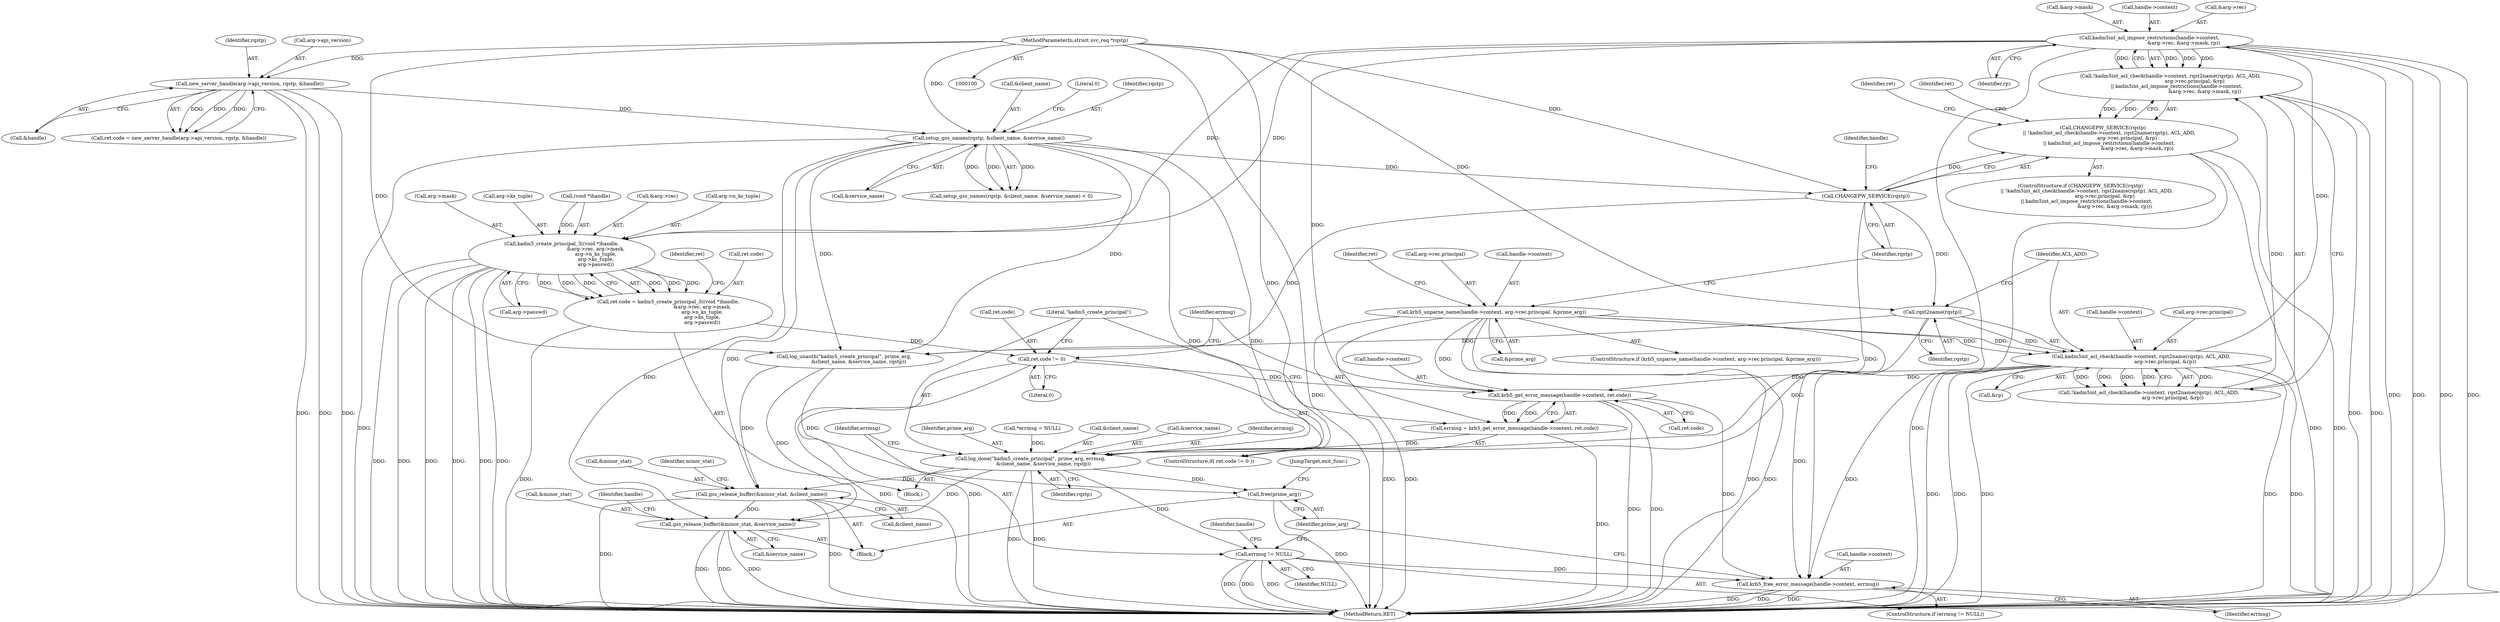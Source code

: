digraph "0_krb5_83ed75feba32e46f736fcce0d96a0445f29b96c2_4@pointer" {
"1000210" [label="(Call,kadm5int_acl_impose_restrictions(handle->context,\n                                            &arg->rec, &arg->mask, rp))"];
"1000196" [label="(Call,kadm5int_acl_check(handle->context, rqst2name(rqstp), ACL_ADD,\n                               arg->rec.principal, &rp))"];
"1000172" [label="(Call,krb5_unparse_name(handle->context, arg->rec.principal, &prime_arg))"];
"1000200" [label="(Call,rqst2name(rqstp))"];
"1000192" [label="(Call,CHANGEPW_SERVICE(rqstp))"];
"1000157" [label="(Call,setup_gss_names(rqstp, &client_name, &service_name))"];
"1000130" [label="(Call,new_server_handle(arg->api_version, rqstp, &handle))"];
"1000102" [label="(MethodParameterIn,struct svc_req *rqstp)"];
"1000194" [label="(Call,!kadm5int_acl_check(handle->context, rqst2name(rqstp), ACL_ADD,\n                               arg->rec.principal, &rp)\n        || kadm5int_acl_impose_restrictions(handle->context,\n                                            &arg->rec, &arg->mask, rp))"];
"1000191" [label="(Call,CHANGEPW_SERVICE(rqstp)\n        || !kadm5int_acl_check(handle->context, rqst2name(rqstp), ACL_ADD,\n                               arg->rec.principal, &rp)\n        || kadm5int_acl_impose_restrictions(handle->context,\n                                            &arg->rec, &arg->mask, rp))"];
"1000243" [label="(Call,kadm5_create_principal_3((void *)handle,\n                                            &arg->rec, arg->mask,\n                                            arg->n_ks_tuple,\n                                            arg->ks_tuple,\n                                            arg->passwd))"];
"1000239" [label="(Call,ret.code = kadm5_create_principal_3((void *)handle,\n                                            &arg->rec, arg->mask,\n                                            arg->n_ks_tuple,\n                                            arg->ks_tuple,\n                                            arg->passwd))"];
"1000264" [label="(Call,ret.code != 0)"];
"1000271" [label="(Call,krb5_get_error_message(handle->context, ret.code))"];
"1000269" [label="(Call,errmsg = krb5_get_error_message(handle->context, ret.code))"];
"1000278" [label="(Call,log_done(\"kadm5_create_principal\", prime_arg, errmsg,\n                 &client_name, &service_name, rqstp))"];
"1000288" [label="(Call,errmsg != NULL)"];
"1000291" [label="(Call,krb5_free_error_message(handle->context, errmsg))"];
"1000296" [label="(Call,free(prime_arg))"];
"1000299" [label="(Call,gss_release_buffer(&minor_stat, &client_name))"];
"1000304" [label="(Call,gss_release_buffer(&minor_stat, &service_name))"];
"1000288" [label="(Call,errmsg != NULL)"];
"1000200" [label="(Call,rqst2name(rqstp))"];
"1000171" [label="(ControlStructure,if (krb5_unparse_name(handle->context, arg->rec.principal, &prime_arg)))"];
"1000226" [label="(Identifier,ret)"];
"1000241" [label="(Identifier,ret)"];
"1000191" [label="(Call,CHANGEPW_SERVICE(rqstp)\n        || !kadm5int_acl_check(handle->context, rqst2name(rqstp), ACL_ADD,\n                               arg->rec.principal, &rp)\n        || kadm5int_acl_impose_restrictions(handle->context,\n                                            &arg->rec, &arg->mask, rp))"];
"1000161" [label="(Call,&service_name)"];
"1000103" [label="(Block,)"];
"1000134" [label="(Identifier,rqstp)"];
"1000257" [label="(Call,arg->ks_tuple)"];
"1000243" [label="(Call,kadm5_create_principal_3((void *)handle,\n                                            &arg->rec, arg->mask,\n                                            arg->n_ks_tuple,\n                                            arg->ks_tuple,\n                                            arg->passwd))"];
"1000290" [label="(Identifier,NULL)"];
"1000298" [label="(JumpTarget,exit_func:)"];
"1000265" [label="(Call,ret.code)"];
"1000270" [label="(Identifier,errmsg)"];
"1000269" [label="(Call,errmsg = krb5_get_error_message(handle->context, ret.code))"];
"1000307" [label="(Call,&service_name)"];
"1000247" [label="(Call,&arg->rec)"];
"1000282" [label="(Call,&client_name)"];
"1000157" [label="(Call,setup_gss_names(rqstp, &client_name, &service_name))"];
"1000292" [label="(Call,handle->context)"];
"1000173" [label="(Call,handle->context)"];
"1000284" [label="(Call,&service_name)"];
"1000302" [label="(Call,&client_name)"];
"1000195" [label="(Call,!kadm5int_acl_check(handle->context, rqst2name(rqstp), ACL_ADD,\n                               arg->rec.principal, &rp))"];
"1000156" [label="(Call,setup_gss_names(rqstp, &client_name, &service_name) < 0)"];
"1000299" [label="(Call,gss_release_buffer(&minor_stat, &client_name))"];
"1000130" [label="(Call,new_server_handle(arg->api_version, rqstp, &handle))"];
"1000279" [label="(Literal,\"kadm5_create_principal\")"];
"1000222" [label="(Identifier,rp)"];
"1000181" [label="(Call,&prime_arg)"];
"1000201" [label="(Identifier,rqstp)"];
"1000291" [label="(Call,krb5_free_error_message(handle->context, errmsg))"];
"1000192" [label="(Call,CHANGEPW_SERVICE(rqstp))"];
"1000244" [label="(Call,(void *)handle)"];
"1000190" [label="(ControlStructure,if (CHANGEPW_SERVICE(rqstp)\n        || !kadm5int_acl_check(handle->context, rqst2name(rqstp), ACL_ADD,\n                               arg->rec.principal, &rp)\n        || kadm5int_acl_impose_restrictions(handle->context,\n                                            &arg->rec, &arg->mask, rp)))"];
"1000202" [label="(Identifier,ACL_ADD)"];
"1000295" [label="(Identifier,errmsg)"];
"1000218" [label="(Call,&arg->mask)"];
"1000210" [label="(Call,kadm5int_acl_impose_restrictions(handle->context,\n                                            &arg->rec, &arg->mask, rp))"];
"1000102" [label="(MethodParameterIn,struct svc_req *rqstp)"];
"1000172" [label="(Call,krb5_unparse_name(handle->context, arg->rec.principal, &prime_arg))"];
"1000304" [label="(Call,gss_release_buffer(&minor_stat, &service_name))"];
"1000266" [label="(Identifier,ret)"];
"1000211" [label="(Call,handle->context)"];
"1000263" [label="(ControlStructure,if( ret.code != 0 ))"];
"1000264" [label="(Call,ret.code != 0)"];
"1000281" [label="(Identifier,errmsg)"];
"1000278" [label="(Call,log_done(\"kadm5_create_principal\", prime_arg, errmsg,\n                 &client_name, &service_name, rqstp))"];
"1000126" [label="(Call,ret.code = new_server_handle(arg->api_version, rqstp, &handle))"];
"1000286" [label="(Identifier,rqstp)"];
"1000159" [label="(Call,&client_name)"];
"1000198" [label="(Identifier,handle)"];
"1000214" [label="(Call,&arg->rec)"];
"1000239" [label="(Call,ret.code = kadm5_create_principal_3((void *)handle,\n                                            &arg->rec, arg->mask,\n                                            arg->n_ks_tuple,\n                                            arg->ks_tuple,\n                                            arg->passwd))"];
"1000186" [label="(Identifier,ret)"];
"1000305" [label="(Call,&minor_stat)"];
"1000131" [label="(Call,arg->api_version)"];
"1000296" [label="(Call,free(prime_arg))"];
"1000260" [label="(Call,arg->passwd)"];
"1000197" [label="(Call,handle->context)"];
"1000297" [label="(Identifier,prime_arg)"];
"1000194" [label="(Call,!kadm5int_acl_check(handle->context, rqst2name(rqstp), ACL_ADD,\n                               arg->rec.principal, &rp)\n        || kadm5int_acl_impose_restrictions(handle->context,\n                                            &arg->rec, &arg->mask, rp))"];
"1000271" [label="(Call,krb5_get_error_message(handle->context, ret.code))"];
"1000135" [label="(Call,&handle)"];
"1000176" [label="(Call,arg->rec.principal)"];
"1000229" [label="(Call,log_unauth(\"kadm5_create_principal\", prime_arg,\n                   &client_name, &service_name, rqstp))"];
"1000163" [label="(Literal,0)"];
"1000280" [label="(Identifier,prime_arg)"];
"1000158" [label="(Identifier,rqstp)"];
"1000254" [label="(Call,arg->n_ks_tuple)"];
"1000240" [label="(Call,ret.code)"];
"1000306" [label="(Identifier,minor_stat)"];
"1000287" [label="(ControlStructure,if (errmsg != NULL))"];
"1000196" [label="(Call,kadm5int_acl_check(handle->context, rqst2name(rqstp), ACL_ADD,\n                               arg->rec.principal, &rp))"];
"1000272" [label="(Call,handle->context)"];
"1000289" [label="(Identifier,errmsg)"];
"1000238" [label="(Block,)"];
"1000300" [label="(Call,&minor_stat)"];
"1000193" [label="(Identifier,rqstp)"];
"1000293" [label="(Identifier,handle)"];
"1000208" [label="(Call,&rp)"];
"1000268" [label="(Literal,0)"];
"1000275" [label="(Call,ret.code)"];
"1000203" [label="(Call,arg->rec.principal)"];
"1000251" [label="(Call,arg->mask)"];
"1000314" [label="(MethodReturn,RET)"];
"1000310" [label="(Identifier,handle)"];
"1000118" [label="(Call,*errmsg = NULL)"];
"1000210" -> "1000194"  [label="AST: "];
"1000210" -> "1000222"  [label="CFG: "];
"1000211" -> "1000210"  [label="AST: "];
"1000214" -> "1000210"  [label="AST: "];
"1000218" -> "1000210"  [label="AST: "];
"1000222" -> "1000210"  [label="AST: "];
"1000194" -> "1000210"  [label="CFG: "];
"1000210" -> "1000314"  [label="DDG: "];
"1000210" -> "1000314"  [label="DDG: "];
"1000210" -> "1000314"  [label="DDG: "];
"1000210" -> "1000314"  [label="DDG: "];
"1000210" -> "1000194"  [label="DDG: "];
"1000210" -> "1000194"  [label="DDG: "];
"1000210" -> "1000194"  [label="DDG: "];
"1000210" -> "1000194"  [label="DDG: "];
"1000196" -> "1000210"  [label="DDG: "];
"1000210" -> "1000243"  [label="DDG: "];
"1000210" -> "1000243"  [label="DDG: "];
"1000210" -> "1000271"  [label="DDG: "];
"1000210" -> "1000291"  [label="DDG: "];
"1000196" -> "1000195"  [label="AST: "];
"1000196" -> "1000208"  [label="CFG: "];
"1000197" -> "1000196"  [label="AST: "];
"1000200" -> "1000196"  [label="AST: "];
"1000202" -> "1000196"  [label="AST: "];
"1000203" -> "1000196"  [label="AST: "];
"1000208" -> "1000196"  [label="AST: "];
"1000195" -> "1000196"  [label="CFG: "];
"1000196" -> "1000314"  [label="DDG: "];
"1000196" -> "1000314"  [label="DDG: "];
"1000196" -> "1000314"  [label="DDG: "];
"1000196" -> "1000314"  [label="DDG: "];
"1000196" -> "1000314"  [label="DDG: "];
"1000196" -> "1000195"  [label="DDG: "];
"1000196" -> "1000195"  [label="DDG: "];
"1000196" -> "1000195"  [label="DDG: "];
"1000196" -> "1000195"  [label="DDG: "];
"1000196" -> "1000195"  [label="DDG: "];
"1000172" -> "1000196"  [label="DDG: "];
"1000172" -> "1000196"  [label="DDG: "];
"1000200" -> "1000196"  [label="DDG: "];
"1000196" -> "1000271"  [label="DDG: "];
"1000196" -> "1000291"  [label="DDG: "];
"1000172" -> "1000171"  [label="AST: "];
"1000172" -> "1000181"  [label="CFG: "];
"1000173" -> "1000172"  [label="AST: "];
"1000176" -> "1000172"  [label="AST: "];
"1000181" -> "1000172"  [label="AST: "];
"1000186" -> "1000172"  [label="CFG: "];
"1000193" -> "1000172"  [label="CFG: "];
"1000172" -> "1000314"  [label="DDG: "];
"1000172" -> "1000314"  [label="DDG: "];
"1000172" -> "1000314"  [label="DDG: "];
"1000172" -> "1000314"  [label="DDG: "];
"1000172" -> "1000271"  [label="DDG: "];
"1000172" -> "1000291"  [label="DDG: "];
"1000200" -> "1000201"  [label="CFG: "];
"1000201" -> "1000200"  [label="AST: "];
"1000202" -> "1000200"  [label="CFG: "];
"1000192" -> "1000200"  [label="DDG: "];
"1000102" -> "1000200"  [label="DDG: "];
"1000200" -> "1000229"  [label="DDG: "];
"1000200" -> "1000278"  [label="DDG: "];
"1000192" -> "1000191"  [label="AST: "];
"1000192" -> "1000193"  [label="CFG: "];
"1000193" -> "1000192"  [label="AST: "];
"1000198" -> "1000192"  [label="CFG: "];
"1000191" -> "1000192"  [label="CFG: "];
"1000192" -> "1000191"  [label="DDG: "];
"1000157" -> "1000192"  [label="DDG: "];
"1000102" -> "1000192"  [label="DDG: "];
"1000192" -> "1000229"  [label="DDG: "];
"1000192" -> "1000278"  [label="DDG: "];
"1000157" -> "1000156"  [label="AST: "];
"1000157" -> "1000161"  [label="CFG: "];
"1000158" -> "1000157"  [label="AST: "];
"1000159" -> "1000157"  [label="AST: "];
"1000161" -> "1000157"  [label="AST: "];
"1000163" -> "1000157"  [label="CFG: "];
"1000157" -> "1000314"  [label="DDG: "];
"1000157" -> "1000156"  [label="DDG: "];
"1000157" -> "1000156"  [label="DDG: "];
"1000157" -> "1000156"  [label="DDG: "];
"1000130" -> "1000157"  [label="DDG: "];
"1000102" -> "1000157"  [label="DDG: "];
"1000157" -> "1000229"  [label="DDG: "];
"1000157" -> "1000229"  [label="DDG: "];
"1000157" -> "1000278"  [label="DDG: "];
"1000157" -> "1000278"  [label="DDG: "];
"1000157" -> "1000299"  [label="DDG: "];
"1000157" -> "1000304"  [label="DDG: "];
"1000130" -> "1000126"  [label="AST: "];
"1000130" -> "1000135"  [label="CFG: "];
"1000131" -> "1000130"  [label="AST: "];
"1000134" -> "1000130"  [label="AST: "];
"1000135" -> "1000130"  [label="AST: "];
"1000126" -> "1000130"  [label="CFG: "];
"1000130" -> "1000314"  [label="DDG: "];
"1000130" -> "1000314"  [label="DDG: "];
"1000130" -> "1000314"  [label="DDG: "];
"1000130" -> "1000126"  [label="DDG: "];
"1000130" -> "1000126"  [label="DDG: "];
"1000130" -> "1000126"  [label="DDG: "];
"1000102" -> "1000130"  [label="DDG: "];
"1000102" -> "1000100"  [label="AST: "];
"1000102" -> "1000314"  [label="DDG: "];
"1000102" -> "1000229"  [label="DDG: "];
"1000102" -> "1000278"  [label="DDG: "];
"1000194" -> "1000191"  [label="AST: "];
"1000194" -> "1000195"  [label="CFG: "];
"1000195" -> "1000194"  [label="AST: "];
"1000191" -> "1000194"  [label="CFG: "];
"1000194" -> "1000314"  [label="DDG: "];
"1000194" -> "1000314"  [label="DDG: "];
"1000194" -> "1000191"  [label="DDG: "];
"1000194" -> "1000191"  [label="DDG: "];
"1000195" -> "1000194"  [label="DDG: "];
"1000191" -> "1000190"  [label="AST: "];
"1000226" -> "1000191"  [label="CFG: "];
"1000241" -> "1000191"  [label="CFG: "];
"1000191" -> "1000314"  [label="DDG: "];
"1000191" -> "1000314"  [label="DDG: "];
"1000191" -> "1000314"  [label="DDG: "];
"1000243" -> "1000239"  [label="AST: "];
"1000243" -> "1000260"  [label="CFG: "];
"1000244" -> "1000243"  [label="AST: "];
"1000247" -> "1000243"  [label="AST: "];
"1000251" -> "1000243"  [label="AST: "];
"1000254" -> "1000243"  [label="AST: "];
"1000257" -> "1000243"  [label="AST: "];
"1000260" -> "1000243"  [label="AST: "];
"1000239" -> "1000243"  [label="CFG: "];
"1000243" -> "1000314"  [label="DDG: "];
"1000243" -> "1000314"  [label="DDG: "];
"1000243" -> "1000314"  [label="DDG: "];
"1000243" -> "1000314"  [label="DDG: "];
"1000243" -> "1000314"  [label="DDG: "];
"1000243" -> "1000314"  [label="DDG: "];
"1000243" -> "1000239"  [label="DDG: "];
"1000243" -> "1000239"  [label="DDG: "];
"1000243" -> "1000239"  [label="DDG: "];
"1000243" -> "1000239"  [label="DDG: "];
"1000243" -> "1000239"  [label="DDG: "];
"1000243" -> "1000239"  [label="DDG: "];
"1000244" -> "1000243"  [label="DDG: "];
"1000239" -> "1000238"  [label="AST: "];
"1000240" -> "1000239"  [label="AST: "];
"1000266" -> "1000239"  [label="CFG: "];
"1000239" -> "1000314"  [label="DDG: "];
"1000239" -> "1000264"  [label="DDG: "];
"1000264" -> "1000263"  [label="AST: "];
"1000264" -> "1000268"  [label="CFG: "];
"1000265" -> "1000264"  [label="AST: "];
"1000268" -> "1000264"  [label="AST: "];
"1000270" -> "1000264"  [label="CFG: "];
"1000279" -> "1000264"  [label="CFG: "];
"1000264" -> "1000314"  [label="DDG: "];
"1000264" -> "1000314"  [label="DDG: "];
"1000264" -> "1000271"  [label="DDG: "];
"1000271" -> "1000269"  [label="AST: "];
"1000271" -> "1000275"  [label="CFG: "];
"1000272" -> "1000271"  [label="AST: "];
"1000275" -> "1000271"  [label="AST: "];
"1000269" -> "1000271"  [label="CFG: "];
"1000271" -> "1000314"  [label="DDG: "];
"1000271" -> "1000314"  [label="DDG: "];
"1000271" -> "1000269"  [label="DDG: "];
"1000271" -> "1000269"  [label="DDG: "];
"1000271" -> "1000291"  [label="DDG: "];
"1000269" -> "1000263"  [label="AST: "];
"1000270" -> "1000269"  [label="AST: "];
"1000279" -> "1000269"  [label="CFG: "];
"1000269" -> "1000314"  [label="DDG: "];
"1000269" -> "1000278"  [label="DDG: "];
"1000278" -> "1000238"  [label="AST: "];
"1000278" -> "1000286"  [label="CFG: "];
"1000279" -> "1000278"  [label="AST: "];
"1000280" -> "1000278"  [label="AST: "];
"1000281" -> "1000278"  [label="AST: "];
"1000282" -> "1000278"  [label="AST: "];
"1000284" -> "1000278"  [label="AST: "];
"1000286" -> "1000278"  [label="AST: "];
"1000289" -> "1000278"  [label="CFG: "];
"1000278" -> "1000314"  [label="DDG: "];
"1000278" -> "1000314"  [label="DDG: "];
"1000118" -> "1000278"  [label="DDG: "];
"1000278" -> "1000288"  [label="DDG: "];
"1000278" -> "1000296"  [label="DDG: "];
"1000278" -> "1000299"  [label="DDG: "];
"1000278" -> "1000304"  [label="DDG: "];
"1000288" -> "1000287"  [label="AST: "];
"1000288" -> "1000290"  [label="CFG: "];
"1000289" -> "1000288"  [label="AST: "];
"1000290" -> "1000288"  [label="AST: "];
"1000293" -> "1000288"  [label="CFG: "];
"1000297" -> "1000288"  [label="CFG: "];
"1000288" -> "1000314"  [label="DDG: "];
"1000288" -> "1000314"  [label="DDG: "];
"1000288" -> "1000314"  [label="DDG: "];
"1000288" -> "1000291"  [label="DDG: "];
"1000291" -> "1000287"  [label="AST: "];
"1000291" -> "1000295"  [label="CFG: "];
"1000292" -> "1000291"  [label="AST: "];
"1000295" -> "1000291"  [label="AST: "];
"1000297" -> "1000291"  [label="CFG: "];
"1000291" -> "1000314"  [label="DDG: "];
"1000291" -> "1000314"  [label="DDG: "];
"1000291" -> "1000314"  [label="DDG: "];
"1000296" -> "1000103"  [label="AST: "];
"1000296" -> "1000297"  [label="CFG: "];
"1000297" -> "1000296"  [label="AST: "];
"1000298" -> "1000296"  [label="CFG: "];
"1000296" -> "1000314"  [label="DDG: "];
"1000229" -> "1000296"  [label="DDG: "];
"1000299" -> "1000103"  [label="AST: "];
"1000299" -> "1000302"  [label="CFG: "];
"1000300" -> "1000299"  [label="AST: "];
"1000302" -> "1000299"  [label="AST: "];
"1000306" -> "1000299"  [label="CFG: "];
"1000299" -> "1000314"  [label="DDG: "];
"1000299" -> "1000314"  [label="DDG: "];
"1000229" -> "1000299"  [label="DDG: "];
"1000299" -> "1000304"  [label="DDG: "];
"1000304" -> "1000103"  [label="AST: "];
"1000304" -> "1000307"  [label="CFG: "];
"1000305" -> "1000304"  [label="AST: "];
"1000307" -> "1000304"  [label="AST: "];
"1000310" -> "1000304"  [label="CFG: "];
"1000304" -> "1000314"  [label="DDG: "];
"1000304" -> "1000314"  [label="DDG: "];
"1000304" -> "1000314"  [label="DDG: "];
"1000229" -> "1000304"  [label="DDG: "];
}
